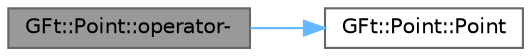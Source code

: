 digraph "GFt::Point::operator-"
{
 // LATEX_PDF_SIZE
  bgcolor="transparent";
  edge [fontname=Helvetica,fontsize=10,labelfontname=Helvetica,labelfontsize=10];
  node [fontname=Helvetica,fontsize=10,shape=box,height=0.2,width=0.4];
  rankdir="LR";
  Node1 [id="Node000001",label="GFt::Point::operator-",height=0.2,width=0.4,color="gray40", fillcolor="grey60", style="filled", fontcolor="black",tooltip="减法操作符重载"];
  Node1 -> Node2 [id="edge1_Node000001_Node000002",color="steelblue1",style="solid",tooltip=" "];
  Node2 [id="Node000002",label="GFt::Point::Point",height=0.2,width=0.4,color="grey40", fillcolor="white", style="filled",URL="$class_g_ft_1_1_point.html#a4638a3e79f10e003a62c78934dfc8db9",tooltip="构造函数"];
}
